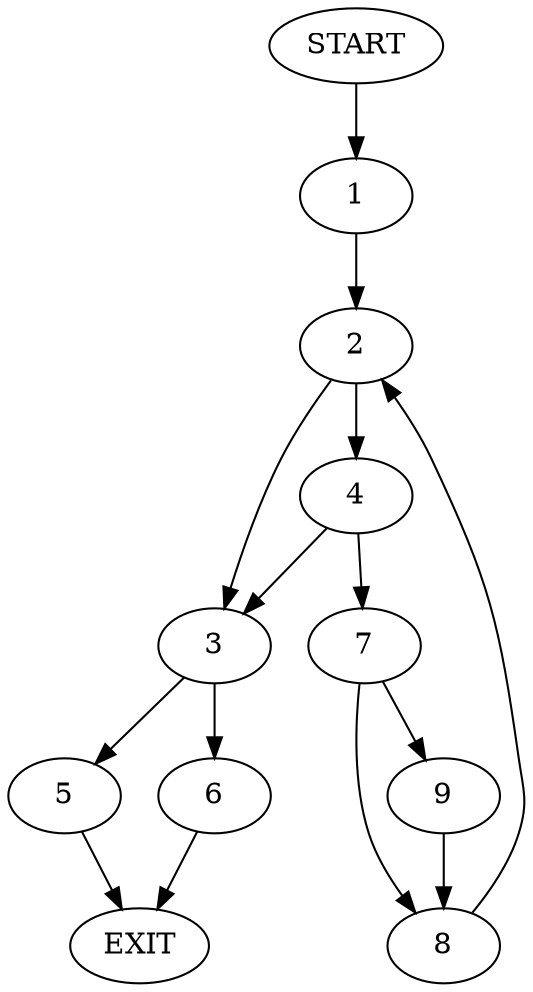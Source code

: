 digraph {
0 [label="START"]
10 [label="EXIT"]
0 -> 1
1 -> 2
2 -> 3
2 -> 4
3 -> 5
3 -> 6
4 -> 3
4 -> 7
7 -> 8
7 -> 9
8 -> 2
9 -> 8
5 -> 10
6 -> 10
}
